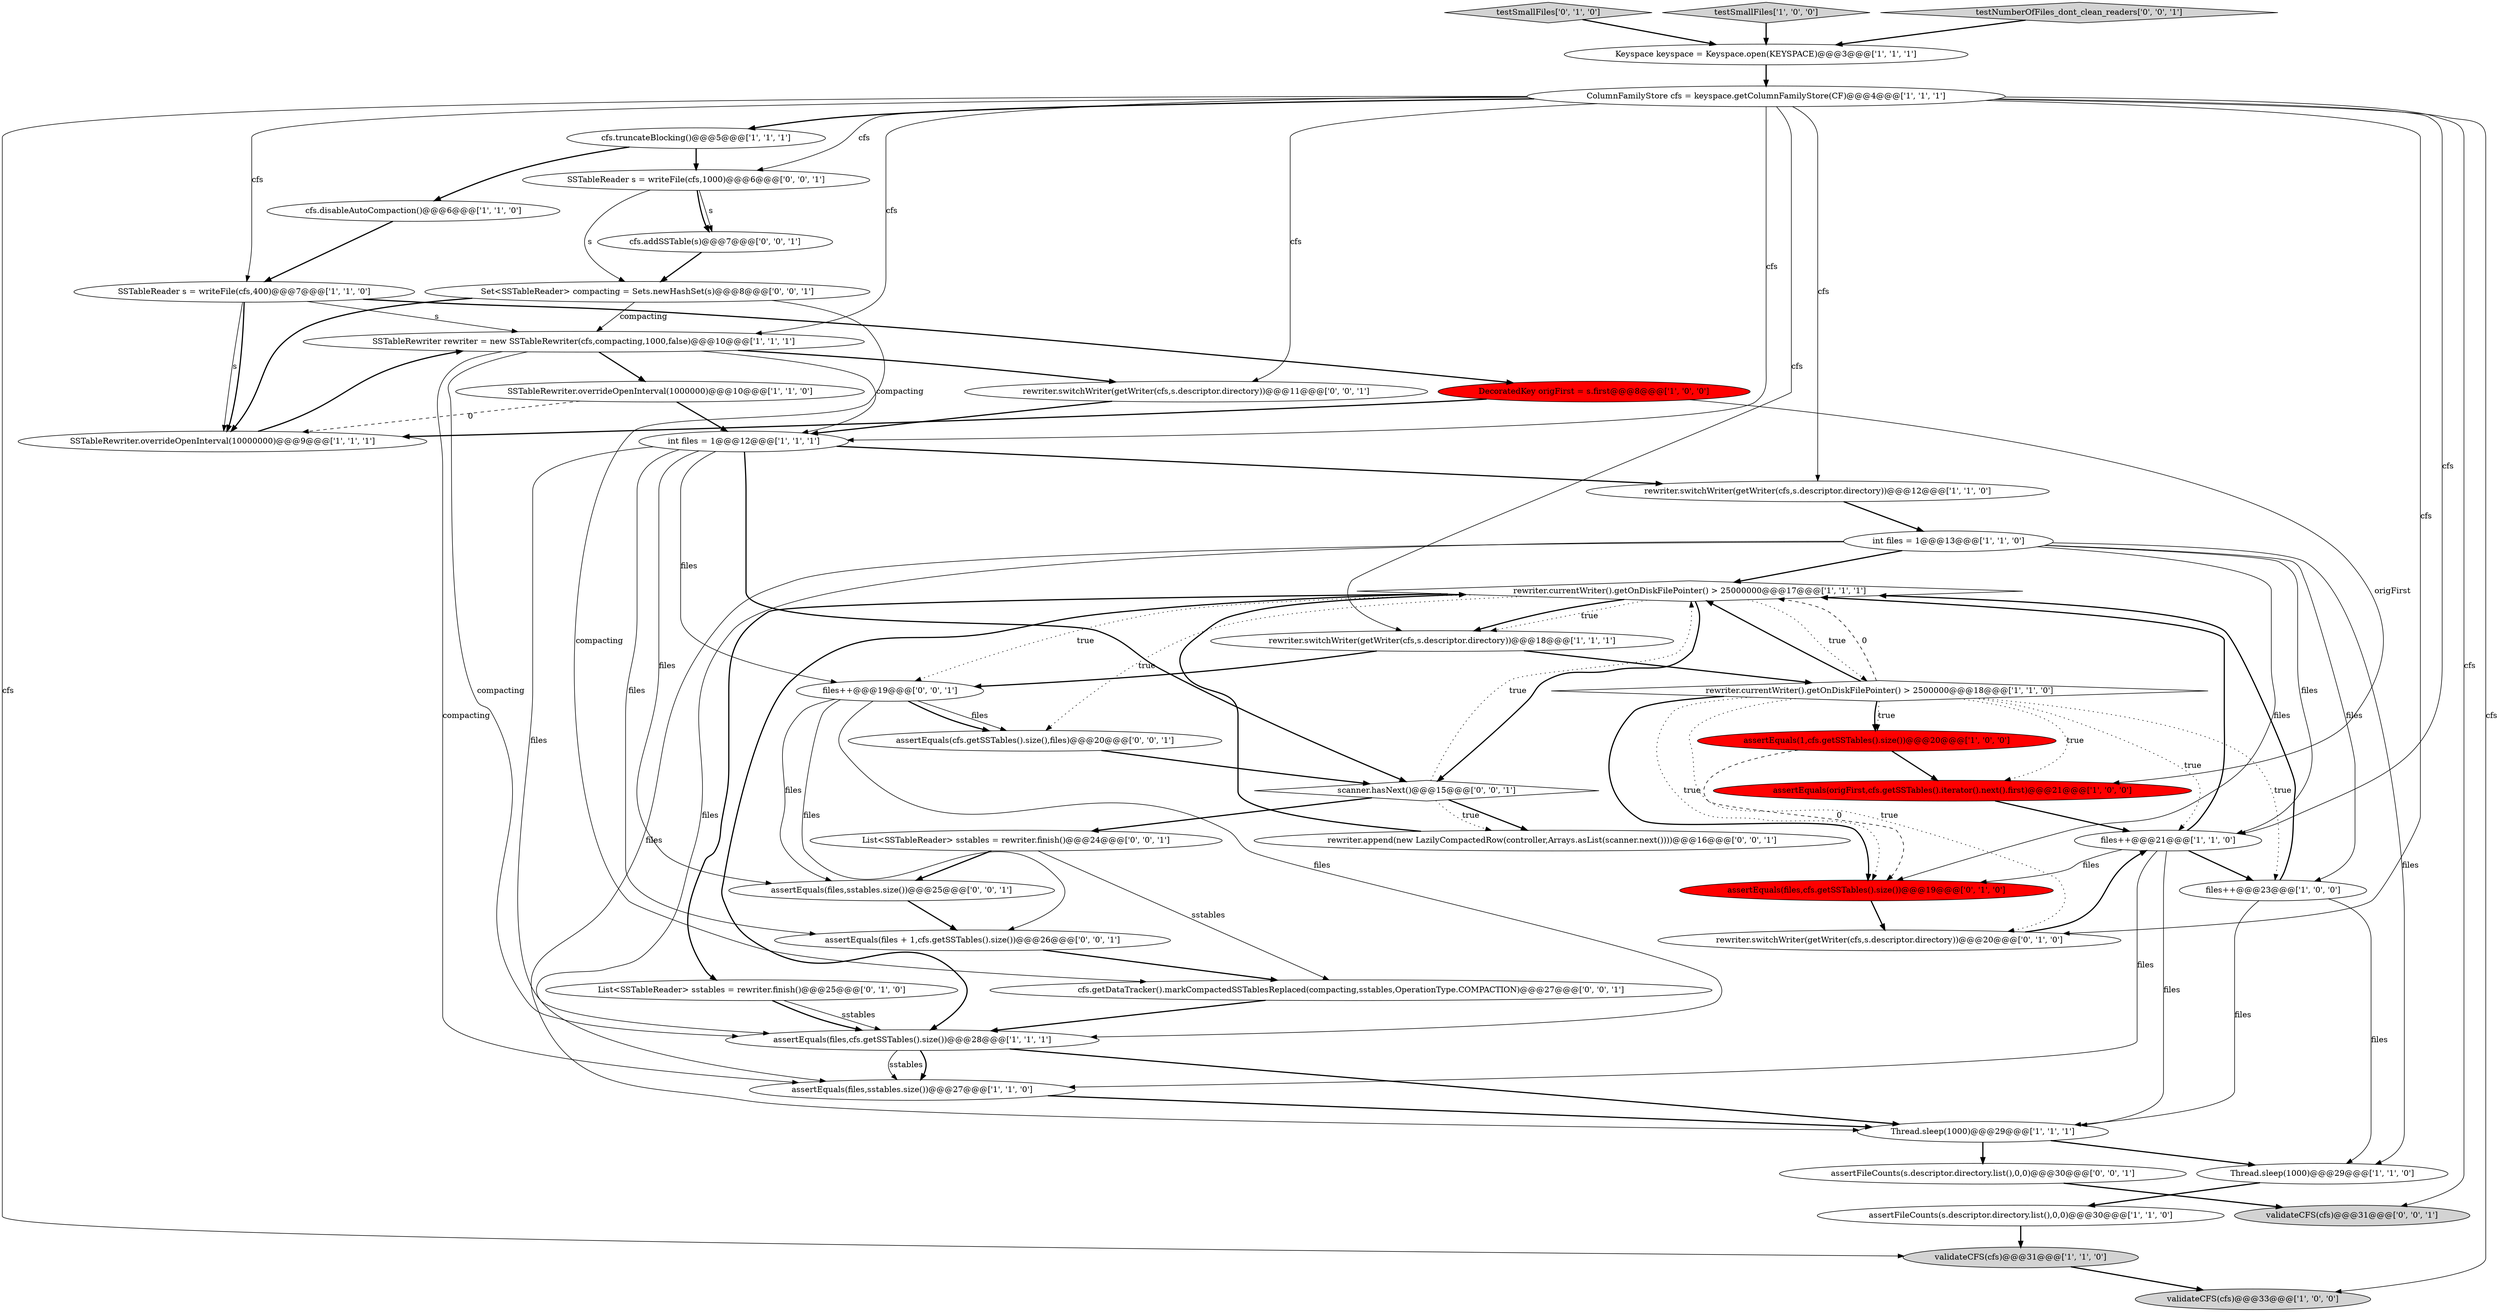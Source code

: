digraph {
10 [style = filled, label = "SSTableReader s = writeFile(cfs,400)@@@7@@@['1', '1', '0']", fillcolor = white, shape = ellipse image = "AAA0AAABBB1BBB"];
20 [style = filled, label = "Keyspace keyspace = Keyspace.open(KEYSPACE)@@@3@@@['1', '1', '1']", fillcolor = white, shape = ellipse image = "AAA0AAABBB1BBB"];
0 [style = filled, label = "rewriter.switchWriter(getWriter(cfs,s.descriptor.directory))@@@12@@@['1', '1', '0']", fillcolor = white, shape = ellipse image = "AAA0AAABBB1BBB"];
16 [style = filled, label = "SSTableRewriter rewriter = new SSTableRewriter(cfs,compacting,1000,false)@@@10@@@['1', '1', '1']", fillcolor = white, shape = ellipse image = "AAA0AAABBB1BBB"];
6 [style = filled, label = "rewriter.currentWriter().getOnDiskFilePointer() > 25000000@@@17@@@['1', '1', '1']", fillcolor = white, shape = diamond image = "AAA0AAABBB1BBB"];
32 [style = filled, label = "SSTableReader s = writeFile(cfs,1000)@@@6@@@['0', '0', '1']", fillcolor = white, shape = ellipse image = "AAA0AAABBB3BBB"];
39 [style = filled, label = "assertEquals(cfs.getSSTables().size(),files)@@@20@@@['0', '0', '1']", fillcolor = white, shape = ellipse image = "AAA0AAABBB3BBB"];
17 [style = filled, label = "int files = 1@@@12@@@['1', '1', '1']", fillcolor = white, shape = ellipse image = "AAA0AAABBB1BBB"];
19 [style = filled, label = "files++@@@23@@@['1', '0', '0']", fillcolor = white, shape = ellipse image = "AAA0AAABBB1BBB"];
4 [style = filled, label = "DecoratedKey origFirst = s.first@@@8@@@['1', '0', '0']", fillcolor = red, shape = ellipse image = "AAA1AAABBB1BBB"];
41 [style = filled, label = "validateCFS(cfs)@@@31@@@['0', '0', '1']", fillcolor = lightgray, shape = ellipse image = "AAA0AAABBB3BBB"];
24 [style = filled, label = "rewriter.currentWriter().getOnDiskFilePointer() > 2500000@@@18@@@['1', '1', '0']", fillcolor = white, shape = diamond image = "AAA0AAABBB1BBB"];
43 [style = filled, label = "rewriter.switchWriter(getWriter(cfs,s.descriptor.directory))@@@11@@@['0', '0', '1']", fillcolor = white, shape = ellipse image = "AAA0AAABBB3BBB"];
21 [style = filled, label = "assertEquals(files,cfs.getSSTables().size())@@@28@@@['1', '1', '1']", fillcolor = white, shape = ellipse image = "AAA0AAABBB1BBB"];
34 [style = filled, label = "assertEquals(files + 1,cfs.getSSTables().size())@@@26@@@['0', '0', '1']", fillcolor = white, shape = ellipse image = "AAA0AAABBB3BBB"];
2 [style = filled, label = "Thread.sleep(1000)@@@29@@@['1', '1', '0']", fillcolor = white, shape = ellipse image = "AAA0AAABBB1BBB"];
29 [style = filled, label = "testSmallFiles['0', '1', '0']", fillcolor = lightgray, shape = diamond image = "AAA0AAABBB2BBB"];
8 [style = filled, label = "rewriter.switchWriter(getWriter(cfs,s.descriptor.directory))@@@18@@@['1', '1', '1']", fillcolor = white, shape = ellipse image = "AAA0AAABBB1BBB"];
31 [style = filled, label = "Set<SSTableReader> compacting = Sets.newHashSet(s)@@@8@@@['0', '0', '1']", fillcolor = white, shape = ellipse image = "AAA0AAABBB3BBB"];
37 [style = filled, label = "cfs.addSSTable(s)@@@7@@@['0', '0', '1']", fillcolor = white, shape = ellipse image = "AAA0AAABBB3BBB"];
12 [style = filled, label = "validateCFS(cfs)@@@33@@@['1', '0', '0']", fillcolor = lightgray, shape = ellipse image = "AAA0AAABBB1BBB"];
22 [style = filled, label = "ColumnFamilyStore cfs = keyspace.getColumnFamilyStore(CF)@@@4@@@['1', '1', '1']", fillcolor = white, shape = ellipse image = "AAA0AAABBB1BBB"];
27 [style = filled, label = "List<SSTableReader> sstables = rewriter.finish()@@@25@@@['0', '1', '0']", fillcolor = white, shape = ellipse image = "AAA0AAABBB2BBB"];
36 [style = filled, label = "assertEquals(files,sstables.size())@@@25@@@['0', '0', '1']", fillcolor = white, shape = ellipse image = "AAA0AAABBB3BBB"];
30 [style = filled, label = "assertEquals(files,cfs.getSSTables().size())@@@19@@@['0', '1', '0']", fillcolor = red, shape = ellipse image = "AAA1AAABBB2BBB"];
45 [style = filled, label = "cfs.getDataTracker().markCompactedSSTablesReplaced(compacting,sstables,OperationType.COMPACTION)@@@27@@@['0', '0', '1']", fillcolor = white, shape = ellipse image = "AAA0AAABBB3BBB"];
28 [style = filled, label = "rewriter.switchWriter(getWriter(cfs,s.descriptor.directory))@@@20@@@['0', '1', '0']", fillcolor = white, shape = ellipse image = "AAA0AAABBB2BBB"];
26 [style = filled, label = "validateCFS(cfs)@@@31@@@['1', '1', '0']", fillcolor = lightgray, shape = ellipse image = "AAA0AAABBB1BBB"];
7 [style = filled, label = "testSmallFiles['1', '0', '0']", fillcolor = lightgray, shape = diamond image = "AAA0AAABBB1BBB"];
14 [style = filled, label = "SSTableRewriter.overrideOpenInterval(1000000)@@@10@@@['1', '1', '0']", fillcolor = white, shape = ellipse image = "AAA0AAABBB1BBB"];
13 [style = filled, label = "assertEquals(1,cfs.getSSTables().size())@@@20@@@['1', '0', '0']", fillcolor = red, shape = ellipse image = "AAA1AAABBB1BBB"];
1 [style = filled, label = "assertEquals(files,sstables.size())@@@27@@@['1', '1', '0']", fillcolor = white, shape = ellipse image = "AAA0AAABBB1BBB"];
11 [style = filled, label = "files++@@@21@@@['1', '1', '0']", fillcolor = white, shape = ellipse image = "AAA0AAABBB1BBB"];
35 [style = filled, label = "testNumberOfFiles_dont_clean_readers['0', '0', '1']", fillcolor = lightgray, shape = diamond image = "AAA0AAABBB3BBB"];
38 [style = filled, label = "rewriter.append(new LazilyCompactedRow(controller,Arrays.asList(scanner.next())))@@@16@@@['0', '0', '1']", fillcolor = white, shape = ellipse image = "AAA0AAABBB3BBB"];
3 [style = filled, label = "cfs.disableAutoCompaction()@@@6@@@['1', '1', '0']", fillcolor = white, shape = ellipse image = "AAA0AAABBB1BBB"];
23 [style = filled, label = "cfs.truncateBlocking()@@@5@@@['1', '1', '1']", fillcolor = white, shape = ellipse image = "AAA0AAABBB1BBB"];
40 [style = filled, label = "scanner.hasNext()@@@15@@@['0', '0', '1']", fillcolor = white, shape = diamond image = "AAA0AAABBB3BBB"];
15 [style = filled, label = "assertEquals(origFirst,cfs.getSSTables().iterator().next().first)@@@21@@@['1', '0', '0']", fillcolor = red, shape = ellipse image = "AAA1AAABBB1BBB"];
33 [style = filled, label = "files++@@@19@@@['0', '0', '1']", fillcolor = white, shape = ellipse image = "AAA0AAABBB3BBB"];
25 [style = filled, label = "SSTableRewriter.overrideOpenInterval(10000000)@@@9@@@['1', '1', '1']", fillcolor = white, shape = ellipse image = "AAA0AAABBB1BBB"];
44 [style = filled, label = "assertFileCounts(s.descriptor.directory.list(),0,0)@@@30@@@['0', '0', '1']", fillcolor = white, shape = ellipse image = "AAA0AAABBB3BBB"];
9 [style = filled, label = "assertFileCounts(s.descriptor.directory.list(),0,0)@@@30@@@['1', '1', '0']", fillcolor = white, shape = ellipse image = "AAA0AAABBB1BBB"];
18 [style = filled, label = "int files = 1@@@13@@@['1', '1', '0']", fillcolor = white, shape = ellipse image = "AAA0AAABBB1BBB"];
5 [style = filled, label = "Thread.sleep(1000)@@@29@@@['1', '1', '1']", fillcolor = white, shape = ellipse image = "AAA0AAABBB1BBB"];
42 [style = filled, label = "List<SSTableReader> sstables = rewriter.finish()@@@24@@@['0', '0', '1']", fillcolor = white, shape = ellipse image = "AAA0AAABBB3BBB"];
1->5 [style = bold, label=""];
22->0 [style = solid, label="cfs"];
32->37 [style = bold, label=""];
4->25 [style = bold, label=""];
14->25 [style = dashed, label="0"];
6->39 [style = dotted, label="true"];
22->11 [style = solid, label="cfs"];
14->17 [style = bold, label=""];
22->12 [style = solid, label="cfs"];
40->38 [style = bold, label=""];
22->28 [style = solid, label="cfs"];
24->30 [style = bold, label=""];
18->30 [style = solid, label="files"];
9->26 [style = bold, label=""];
26->12 [style = bold, label=""];
30->28 [style = bold, label=""];
33->21 [style = solid, label="files"];
15->11 [style = bold, label=""];
37->31 [style = bold, label=""];
33->36 [style = solid, label="files"];
21->1 [style = bold, label=""];
16->43 [style = bold, label=""];
17->36 [style = solid, label="files"];
16->14 [style = bold, label=""];
31->45 [style = solid, label="compacting"];
22->10 [style = solid, label="cfs"];
11->30 [style = solid, label="files"];
35->20 [style = bold, label=""];
40->6 [style = dotted, label="true"];
18->1 [style = solid, label="files"];
23->3 [style = bold, label=""];
2->9 [style = bold, label=""];
19->6 [style = bold, label=""];
22->23 [style = bold, label=""];
17->21 [style = solid, label="files"];
38->6 [style = bold, label=""];
24->6 [style = dashed, label="0"];
3->10 [style = bold, label=""];
29->20 [style = bold, label=""];
18->2 [style = solid, label="files"];
10->25 [style = bold, label=""];
16->17 [style = solid, label="compacting"];
27->21 [style = solid, label="sstables"];
44->41 [style = bold, label=""];
45->21 [style = bold, label=""];
22->43 [style = solid, label="cfs"];
24->19 [style = dotted, label="true"];
13->15 [style = bold, label=""];
19->2 [style = solid, label="files"];
22->26 [style = solid, label="cfs"];
6->33 [style = dotted, label="true"];
24->13 [style = bold, label=""];
8->24 [style = bold, label=""];
24->13 [style = dotted, label="true"];
8->33 [style = bold, label=""];
6->24 [style = dotted, label="true"];
31->25 [style = bold, label=""];
11->1 [style = solid, label="files"];
6->21 [style = bold, label=""];
23->32 [style = bold, label=""];
17->40 [style = bold, label=""];
40->38 [style = dotted, label="true"];
24->30 [style = dotted, label="true"];
7->20 [style = bold, label=""];
25->16 [style = bold, label=""];
24->11 [style = dotted, label="true"];
21->5 [style = bold, label=""];
6->27 [style = bold, label=""];
43->17 [style = bold, label=""];
10->25 [style = solid, label="s"];
17->0 [style = bold, label=""];
22->8 [style = solid, label="cfs"];
5->44 [style = bold, label=""];
18->6 [style = bold, label=""];
22->16 [style = solid, label="cfs"];
31->16 [style = solid, label="compacting"];
6->8 [style = dotted, label="true"];
39->40 [style = bold, label=""];
0->18 [style = bold, label=""];
27->21 [style = bold, label=""];
33->39 [style = solid, label="files"];
36->34 [style = bold, label=""];
21->1 [style = solid, label="sstables"];
17->34 [style = solid, label="files"];
33->34 [style = solid, label="files"];
17->33 [style = solid, label="files"];
18->19 [style = solid, label="files"];
28->11 [style = bold, label=""];
11->6 [style = bold, label=""];
34->45 [style = bold, label=""];
22->41 [style = solid, label="cfs"];
10->16 [style = solid, label="s"];
42->36 [style = bold, label=""];
11->19 [style = bold, label=""];
24->28 [style = dotted, label="true"];
16->21 [style = solid, label="compacting"];
18->5 [style = solid, label="files"];
20->22 [style = bold, label=""];
32->31 [style = solid, label="s"];
22->17 [style = solid, label="cfs"];
16->1 [style = solid, label="compacting"];
4->15 [style = solid, label="origFirst"];
5->2 [style = bold, label=""];
33->39 [style = bold, label=""];
6->40 [style = bold, label=""];
11->5 [style = solid, label="files"];
6->8 [style = bold, label=""];
24->15 [style = dotted, label="true"];
10->4 [style = bold, label=""];
18->11 [style = solid, label="files"];
24->6 [style = bold, label=""];
19->5 [style = solid, label="files"];
22->32 [style = solid, label="cfs"];
40->42 [style = bold, label=""];
13->30 [style = dashed, label="0"];
42->45 [style = solid, label="sstables"];
32->37 [style = solid, label="s"];
}
